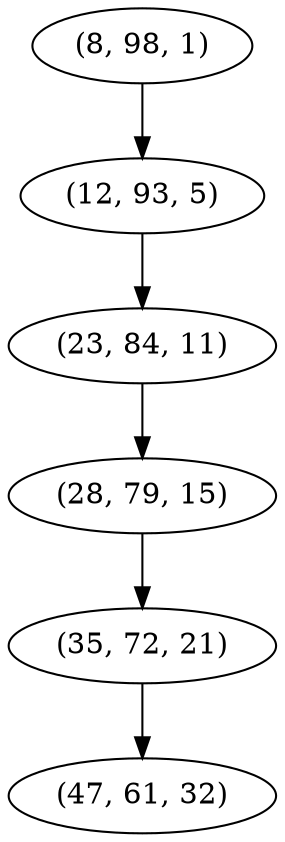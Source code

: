 digraph tree {
    "(8, 98, 1)";
    "(12, 93, 5)";
    "(23, 84, 11)";
    "(28, 79, 15)";
    "(35, 72, 21)";
    "(47, 61, 32)";
    "(8, 98, 1)" -> "(12, 93, 5)";
    "(12, 93, 5)" -> "(23, 84, 11)";
    "(23, 84, 11)" -> "(28, 79, 15)";
    "(28, 79, 15)" -> "(35, 72, 21)";
    "(35, 72, 21)" -> "(47, 61, 32)";
}

